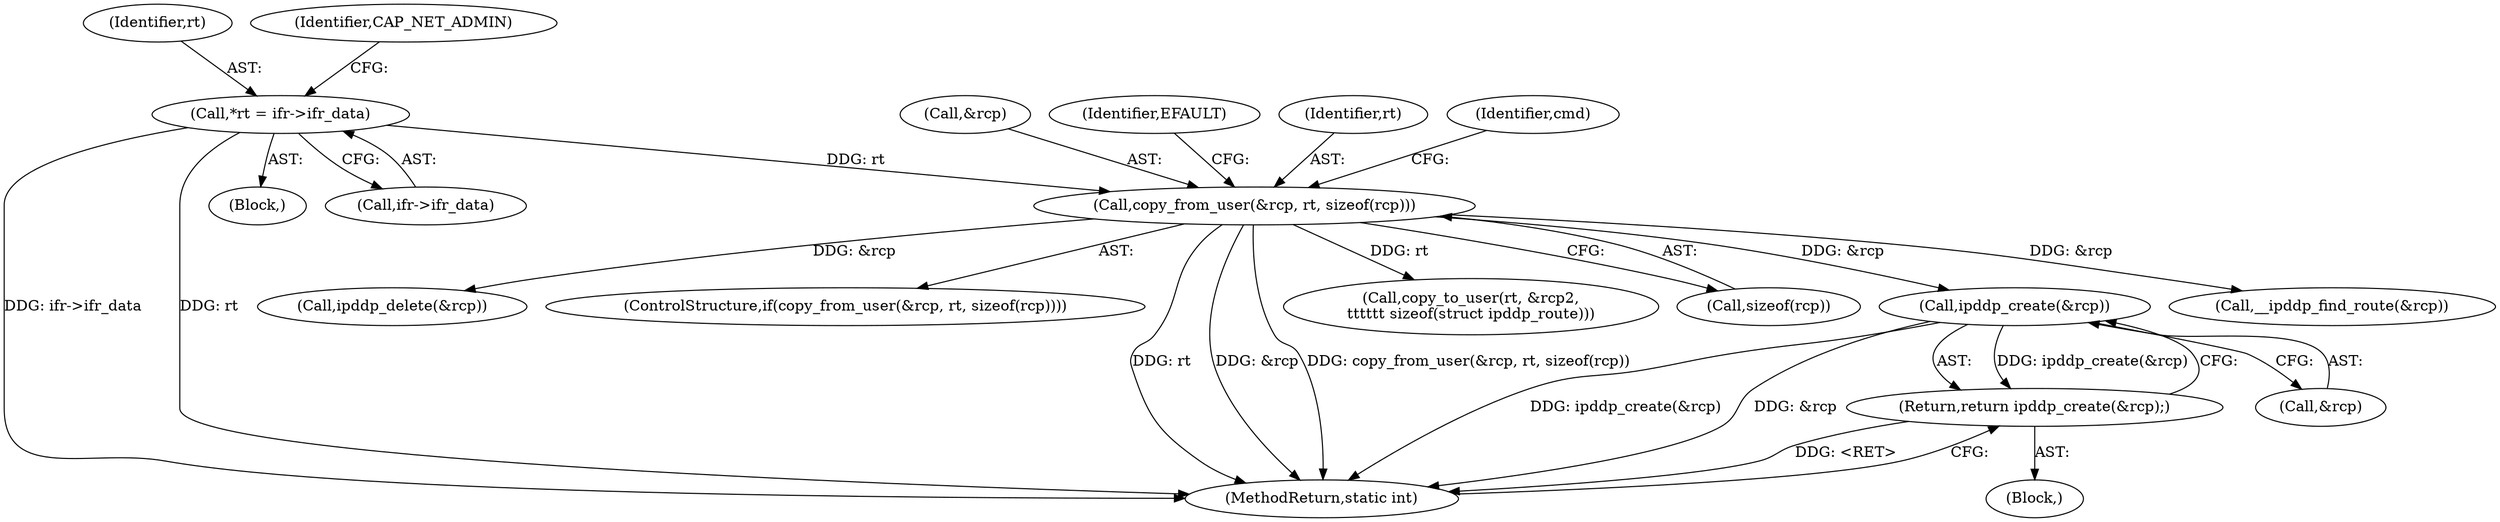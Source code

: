 digraph "0_linux_9824dfae5741275473a23a7ed5756c7b6efacc9d@API" {
"1000136" [label="(Call,ipddp_create(&rcp))"];
"1000122" [label="(Call,copy_from_user(&rcp, rt, sizeof(rcp)))"];
"1000106" [label="(Call,*rt = ifr->ifr_data)"];
"1000135" [label="(Return,return ipddp_create(&rcp);)"];
"1000106" [label="(Call,*rt = ifr->ifr_data)"];
"1000123" [label="(Call,&rcp)"];
"1000130" [label="(Identifier,EFAULT)"];
"1000136" [label="(Call,ipddp_create(&rcp))"];
"1000135" [label="(Return,return ipddp_create(&rcp);)"];
"1000125" [label="(Identifier,rt)"];
"1000122" [label="(Call,copy_from_user(&rcp, rt, sizeof(rcp)))"];
"1000104" [label="(Block,)"];
"1000133" [label="(Block,)"];
"1000132" [label="(Identifier,cmd)"];
"1000108" [label="(Call,ifr->ifr_data)"];
"1000107" [label="(Identifier,rt)"];
"1000145" [label="(Call,__ipddp_find_route(&rcp))"];
"1000202" [label="(Call,ipddp_delete(&rcp))"];
"1000137" [label="(Call,&rcp)"];
"1000117" [label="(Identifier,CAP_NET_ADMIN)"];
"1000121" [label="(ControlStructure,if(copy_from_user(&rcp, rt, sizeof(rcp))))"];
"1000209" [label="(MethodReturn,static int)"];
"1000185" [label="(Call,copy_to_user(rt, &rcp2,\n\t\t\t\t\t\t sizeof(struct ipddp_route)))"];
"1000126" [label="(Call,sizeof(rcp))"];
"1000136" -> "1000135"  [label="AST: "];
"1000136" -> "1000137"  [label="CFG: "];
"1000137" -> "1000136"  [label="AST: "];
"1000135" -> "1000136"  [label="CFG: "];
"1000136" -> "1000209"  [label="DDG: ipddp_create(&rcp)"];
"1000136" -> "1000209"  [label="DDG: &rcp"];
"1000136" -> "1000135"  [label="DDG: ipddp_create(&rcp)"];
"1000122" -> "1000136"  [label="DDG: &rcp"];
"1000122" -> "1000121"  [label="AST: "];
"1000122" -> "1000126"  [label="CFG: "];
"1000123" -> "1000122"  [label="AST: "];
"1000125" -> "1000122"  [label="AST: "];
"1000126" -> "1000122"  [label="AST: "];
"1000130" -> "1000122"  [label="CFG: "];
"1000132" -> "1000122"  [label="CFG: "];
"1000122" -> "1000209"  [label="DDG: rt"];
"1000122" -> "1000209"  [label="DDG: &rcp"];
"1000122" -> "1000209"  [label="DDG: copy_from_user(&rcp, rt, sizeof(rcp))"];
"1000106" -> "1000122"  [label="DDG: rt"];
"1000122" -> "1000145"  [label="DDG: &rcp"];
"1000122" -> "1000185"  [label="DDG: rt"];
"1000122" -> "1000202"  [label="DDG: &rcp"];
"1000106" -> "1000104"  [label="AST: "];
"1000106" -> "1000108"  [label="CFG: "];
"1000107" -> "1000106"  [label="AST: "];
"1000108" -> "1000106"  [label="AST: "];
"1000117" -> "1000106"  [label="CFG: "];
"1000106" -> "1000209"  [label="DDG: ifr->ifr_data"];
"1000106" -> "1000209"  [label="DDG: rt"];
"1000135" -> "1000133"  [label="AST: "];
"1000209" -> "1000135"  [label="CFG: "];
"1000135" -> "1000209"  [label="DDG: <RET>"];
}
